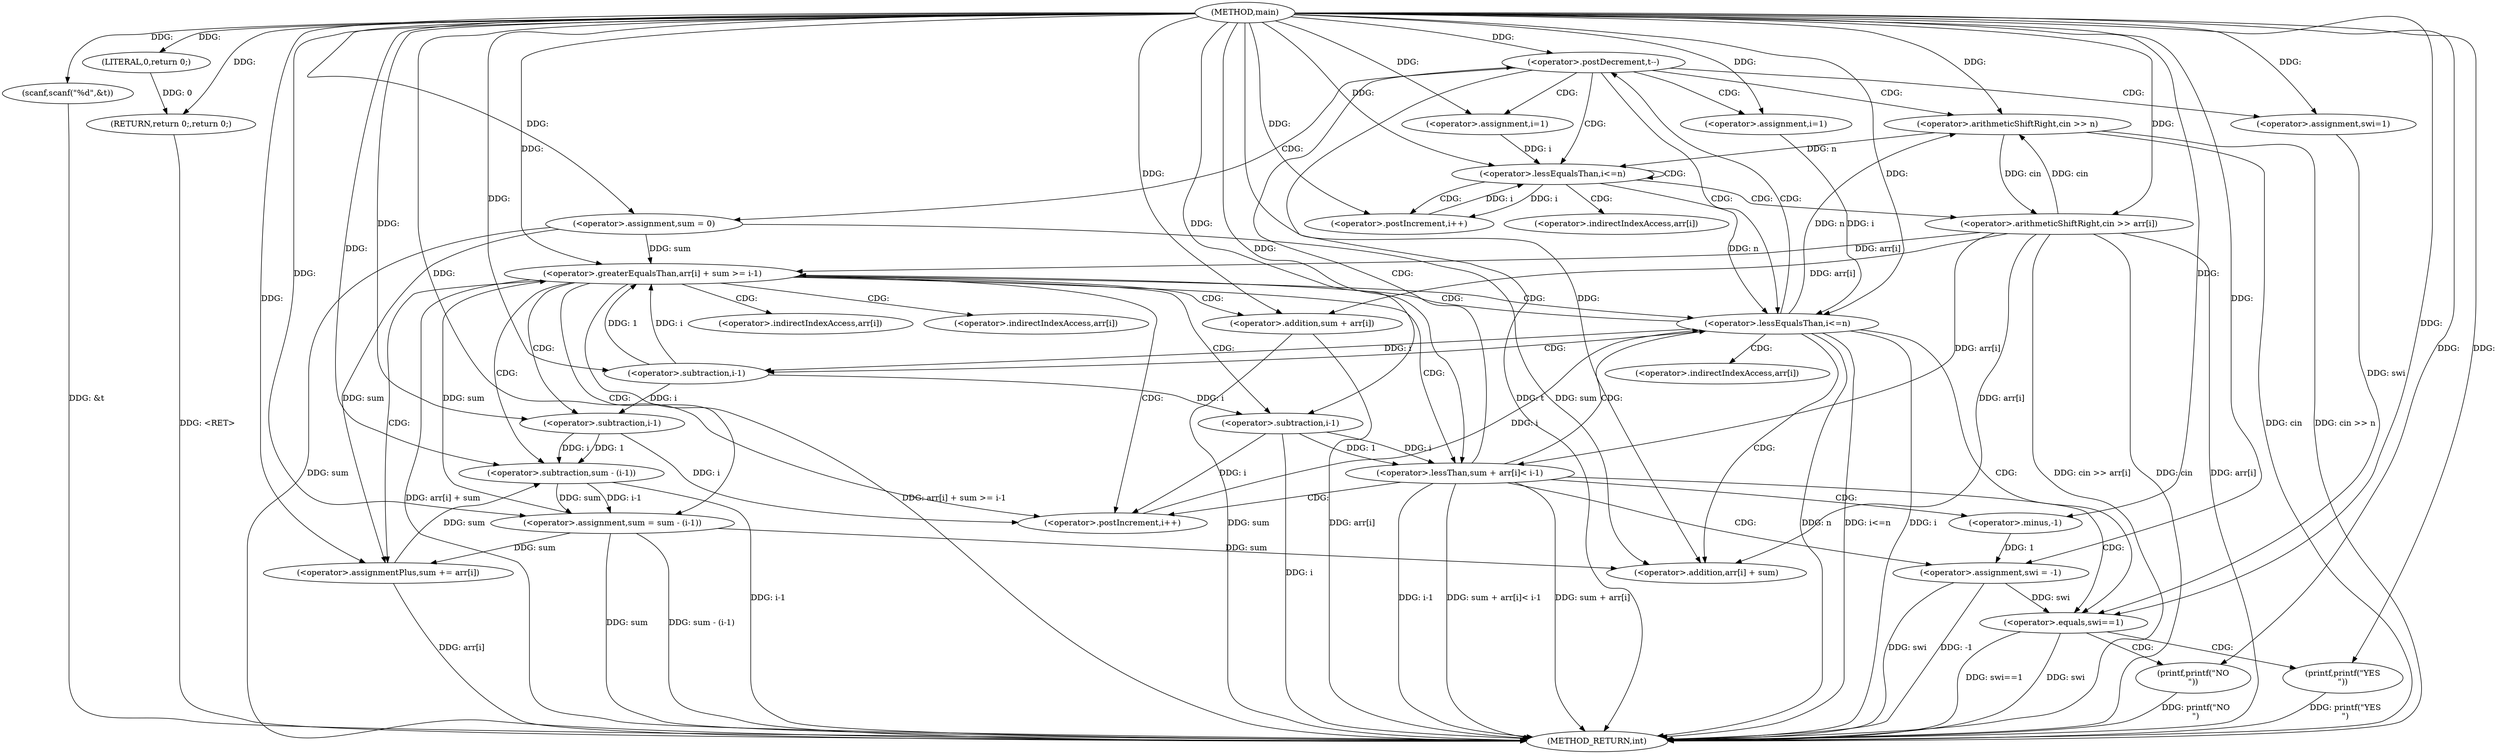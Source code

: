 digraph "main" {  
"1000101" [label = "(METHOD,main)" ]
"1000203" [label = "(METHOD_RETURN,int)" ]
"1000104" [label = "(scanf,scanf(\"%d\",&t))" ]
"1000201" [label = "(RETURN,return 0;,return 0;)" ]
"1000109" [label = "(<operator>.postDecrement,t--)" ]
"1000202" [label = "(LITERAL,0,return 0;)" ]
"1000113" [label = "(<operator>.arithmeticShiftRight,cin >> n)" ]
"1000133" [label = "(<operator>.assignment,sum = 0)" ]
"1000137" [label = "(<operator>.assignment,swi=1)" ]
"1000119" [label = "(<operator>.assignment,i=1)" ]
"1000122" [label = "(<operator>.lessEqualsThan,i<=n)" ]
"1000125" [label = "(<operator>.postIncrement,i++)" ]
"1000127" [label = "(<operator>.arithmeticShiftRight,cin >> arr[i])" ]
"1000142" [label = "(<operator>.assignment,i=1)" ]
"1000145" [label = "(<operator>.lessEqualsThan,i<=n)" ]
"1000148" [label = "(<operator>.postIncrement,i++)" ]
"1000192" [label = "(<operator>.equals,swi==1)" ]
"1000195" [label = "(printf,printf(\"YES\n\"))" ]
"1000152" [label = "(<operator>.greaterEqualsThan,arr[i] + sum >= i-1)" ]
"1000199" [label = "(printf,printf(\"NO\n\"))" ]
"1000162" [label = "(<operator>.assignmentPlus,sum += arr[i])" ]
"1000167" [label = "(<operator>.assignment,sum = sum - (i-1))" ]
"1000153" [label = "(<operator>.addition,arr[i] + sum)" ]
"1000158" [label = "(<operator>.subtraction,i-1)" ]
"1000176" [label = "(<operator>.lessThan,sum + arr[i]< i-1)" ]
"1000169" [label = "(<operator>.subtraction,sum - (i-1))" ]
"1000186" [label = "(<operator>.assignment,swi = -1)" ]
"1000171" [label = "(<operator>.subtraction,i-1)" ]
"1000177" [label = "(<operator>.addition,sum + arr[i])" ]
"1000182" [label = "(<operator>.subtraction,i-1)" ]
"1000188" [label = "(<operator>.minus,-1)" ]
"1000129" [label = "(<operator>.indirectIndexAccess,arr[i])" ]
"1000154" [label = "(<operator>.indirectIndexAccess,arr[i])" ]
"1000164" [label = "(<operator>.indirectIndexAccess,arr[i])" ]
"1000179" [label = "(<operator>.indirectIndexAccess,arr[i])" ]
  "1000201" -> "1000203"  [ label = "DDG: <RET>"] 
  "1000104" -> "1000203"  [ label = "DDG: &t"] 
  "1000109" -> "1000203"  [ label = "DDG: t"] 
  "1000113" -> "1000203"  [ label = "DDG: cin"] 
  "1000113" -> "1000203"  [ label = "DDG: cin >> n"] 
  "1000133" -> "1000203"  [ label = "DDG: sum"] 
  "1000145" -> "1000203"  [ label = "DDG: i"] 
  "1000145" -> "1000203"  [ label = "DDG: n"] 
  "1000145" -> "1000203"  [ label = "DDG: i<=n"] 
  "1000152" -> "1000203"  [ label = "DDG: arr[i] + sum"] 
  "1000152" -> "1000203"  [ label = "DDG: arr[i] + sum >= i-1"] 
  "1000177" -> "1000203"  [ label = "DDG: sum"] 
  "1000177" -> "1000203"  [ label = "DDG: arr[i]"] 
  "1000176" -> "1000203"  [ label = "DDG: sum + arr[i]"] 
  "1000182" -> "1000203"  [ label = "DDG: i"] 
  "1000176" -> "1000203"  [ label = "DDG: i-1"] 
  "1000176" -> "1000203"  [ label = "DDG: sum + arr[i]< i-1"] 
  "1000186" -> "1000203"  [ label = "DDG: swi"] 
  "1000186" -> "1000203"  [ label = "DDG: -1"] 
  "1000192" -> "1000203"  [ label = "DDG: swi"] 
  "1000192" -> "1000203"  [ label = "DDG: swi==1"] 
  "1000199" -> "1000203"  [ label = "DDG: printf(\"NO\n\")"] 
  "1000195" -> "1000203"  [ label = "DDG: printf(\"YES\n\")"] 
  "1000162" -> "1000203"  [ label = "DDG: arr[i]"] 
  "1000167" -> "1000203"  [ label = "DDG: sum"] 
  "1000169" -> "1000203"  [ label = "DDG: i-1"] 
  "1000167" -> "1000203"  [ label = "DDG: sum - (i-1)"] 
  "1000127" -> "1000203"  [ label = "DDG: cin"] 
  "1000127" -> "1000203"  [ label = "DDG: arr[i]"] 
  "1000127" -> "1000203"  [ label = "DDG: cin >> arr[i]"] 
  "1000101" -> "1000104"  [ label = "DDG: "] 
  "1000202" -> "1000201"  [ label = "DDG: 0"] 
  "1000101" -> "1000201"  [ label = "DDG: "] 
  "1000101" -> "1000202"  [ label = "DDG: "] 
  "1000101" -> "1000109"  [ label = "DDG: "] 
  "1000101" -> "1000133"  [ label = "DDG: "] 
  "1000101" -> "1000137"  [ label = "DDG: "] 
  "1000127" -> "1000113"  [ label = "DDG: cin"] 
  "1000101" -> "1000113"  [ label = "DDG: "] 
  "1000145" -> "1000113"  [ label = "DDG: n"] 
  "1000101" -> "1000119"  [ label = "DDG: "] 
  "1000101" -> "1000142"  [ label = "DDG: "] 
  "1000119" -> "1000122"  [ label = "DDG: i"] 
  "1000125" -> "1000122"  [ label = "DDG: i"] 
  "1000101" -> "1000122"  [ label = "DDG: "] 
  "1000113" -> "1000122"  [ label = "DDG: n"] 
  "1000122" -> "1000125"  [ label = "DDG: i"] 
  "1000101" -> "1000125"  [ label = "DDG: "] 
  "1000113" -> "1000127"  [ label = "DDG: cin"] 
  "1000101" -> "1000127"  [ label = "DDG: "] 
  "1000142" -> "1000145"  [ label = "DDG: i"] 
  "1000148" -> "1000145"  [ label = "DDG: i"] 
  "1000101" -> "1000145"  [ label = "DDG: "] 
  "1000122" -> "1000145"  [ label = "DDG: n"] 
  "1000182" -> "1000148"  [ label = "DDG: i"] 
  "1000171" -> "1000148"  [ label = "DDG: i"] 
  "1000101" -> "1000148"  [ label = "DDG: "] 
  "1000137" -> "1000192"  [ label = "DDG: swi"] 
  "1000186" -> "1000192"  [ label = "DDG: swi"] 
  "1000101" -> "1000192"  [ label = "DDG: "] 
  "1000101" -> "1000195"  [ label = "DDG: "] 
  "1000127" -> "1000152"  [ label = "DDG: arr[i]"] 
  "1000133" -> "1000152"  [ label = "DDG: sum"] 
  "1000167" -> "1000152"  [ label = "DDG: sum"] 
  "1000101" -> "1000152"  [ label = "DDG: "] 
  "1000158" -> "1000152"  [ label = "DDG: 1"] 
  "1000158" -> "1000152"  [ label = "DDG: i"] 
  "1000169" -> "1000167"  [ label = "DDG: sum"] 
  "1000169" -> "1000167"  [ label = "DDG: i-1"] 
  "1000101" -> "1000199"  [ label = "DDG: "] 
  "1000127" -> "1000153"  [ label = "DDG: arr[i]"] 
  "1000133" -> "1000153"  [ label = "DDG: sum"] 
  "1000167" -> "1000153"  [ label = "DDG: sum"] 
  "1000101" -> "1000153"  [ label = "DDG: "] 
  "1000145" -> "1000158"  [ label = "DDG: i"] 
  "1000101" -> "1000158"  [ label = "DDG: "] 
  "1000101" -> "1000162"  [ label = "DDG: "] 
  "1000133" -> "1000162"  [ label = "DDG: sum"] 
  "1000167" -> "1000162"  [ label = "DDG: sum"] 
  "1000101" -> "1000167"  [ label = "DDG: "] 
  "1000162" -> "1000169"  [ label = "DDG: sum"] 
  "1000101" -> "1000169"  [ label = "DDG: "] 
  "1000171" -> "1000169"  [ label = "DDG: i"] 
  "1000171" -> "1000169"  [ label = "DDG: 1"] 
  "1000127" -> "1000176"  [ label = "DDG: arr[i]"] 
  "1000101" -> "1000176"  [ label = "DDG: "] 
  "1000182" -> "1000176"  [ label = "DDG: i"] 
  "1000182" -> "1000176"  [ label = "DDG: 1"] 
  "1000188" -> "1000186"  [ label = "DDG: 1"] 
  "1000158" -> "1000171"  [ label = "DDG: i"] 
  "1000101" -> "1000171"  [ label = "DDG: "] 
  "1000101" -> "1000177"  [ label = "DDG: "] 
  "1000127" -> "1000177"  [ label = "DDG: arr[i]"] 
  "1000158" -> "1000182"  [ label = "DDG: i"] 
  "1000101" -> "1000182"  [ label = "DDG: "] 
  "1000101" -> "1000186"  [ label = "DDG: "] 
  "1000101" -> "1000188"  [ label = "DDG: "] 
  "1000109" -> "1000142"  [ label = "CDG: "] 
  "1000109" -> "1000119"  [ label = "CDG: "] 
  "1000109" -> "1000133"  [ label = "CDG: "] 
  "1000109" -> "1000122"  [ label = "CDG: "] 
  "1000109" -> "1000113"  [ label = "CDG: "] 
  "1000109" -> "1000137"  [ label = "CDG: "] 
  "1000109" -> "1000145"  [ label = "CDG: "] 
  "1000122" -> "1000125"  [ label = "CDG: "] 
  "1000122" -> "1000127"  [ label = "CDG: "] 
  "1000122" -> "1000122"  [ label = "CDG: "] 
  "1000122" -> "1000129"  [ label = "CDG: "] 
  "1000145" -> "1000153"  [ label = "CDG: "] 
  "1000145" -> "1000109"  [ label = "CDG: "] 
  "1000145" -> "1000152"  [ label = "CDG: "] 
  "1000145" -> "1000158"  [ label = "CDG: "] 
  "1000145" -> "1000154"  [ label = "CDG: "] 
  "1000145" -> "1000192"  [ label = "CDG: "] 
  "1000192" -> "1000199"  [ label = "CDG: "] 
  "1000192" -> "1000195"  [ label = "CDG: "] 
  "1000152" -> "1000164"  [ label = "CDG: "] 
  "1000152" -> "1000182"  [ label = "CDG: "] 
  "1000152" -> "1000148"  [ label = "CDG: "] 
  "1000152" -> "1000169"  [ label = "CDG: "] 
  "1000152" -> "1000167"  [ label = "CDG: "] 
  "1000152" -> "1000145"  [ label = "CDG: "] 
  "1000152" -> "1000171"  [ label = "CDG: "] 
  "1000152" -> "1000179"  [ label = "CDG: "] 
  "1000152" -> "1000176"  [ label = "CDG: "] 
  "1000152" -> "1000177"  [ label = "CDG: "] 
  "1000152" -> "1000162"  [ label = "CDG: "] 
  "1000176" -> "1000186"  [ label = "CDG: "] 
  "1000176" -> "1000148"  [ label = "CDG: "] 
  "1000176" -> "1000188"  [ label = "CDG: "] 
  "1000176" -> "1000145"  [ label = "CDG: "] 
  "1000176" -> "1000109"  [ label = "CDG: "] 
  "1000176" -> "1000192"  [ label = "CDG: "] 
}
